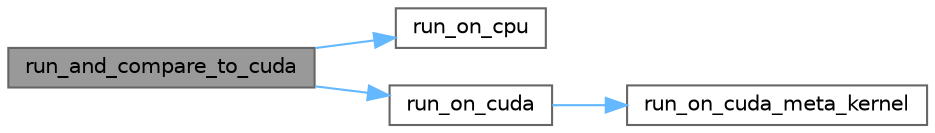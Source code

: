 digraph "run_and_compare_to_cuda"
{
 // LATEX_PDF_SIZE
  bgcolor="transparent";
  edge [fontname=Helvetica,fontsize=10,labelfontname=Helvetica,labelfontsize=10];
  node [fontname=Helvetica,fontsize=10,shape=box,height=0.2,width=0.4];
  rankdir="LR";
  Node1 [id="Node000001",label="run_and_compare_to_cuda",height=0.2,width=0.4,color="gray40", fillcolor="grey60", style="filled", fontcolor="black",tooltip=" "];
  Node1 -> Node2 [id="edge1_Node000001_Node000002",color="steelblue1",style="solid",tooltip=" "];
  Node2 [id="Node000002",label="run_on_cpu",height=0.2,width=0.4,color="grey40", fillcolor="white", style="filled",URL="$cuda__common_8h.html#ac6fe3277d974fdfc37105ea2912f1b8b",tooltip=" "];
  Node1 -> Node3 [id="edge2_Node000001_Node000003",color="steelblue1",style="solid",tooltip=" "];
  Node3 [id="Node000003",label="run_on_cuda",height=0.2,width=0.4,color="grey40", fillcolor="white", style="filled",URL="$cuda__common_8h.html#a458905ae10e4d478ee9531fc28e05ade",tooltip=" "];
  Node3 -> Node4 [id="edge3_Node000003_Node000004",color="steelblue1",style="solid",tooltip=" "];
  Node4 [id="Node000004",label="run_on_cuda_meta_kernel",height=0.2,width=0.4,color="grey40", fillcolor="white", style="filled",URL="$cuda__common_8h.html#a00d8f8a1725eea6813fd39f93d643a1e",tooltip=" "];
}
